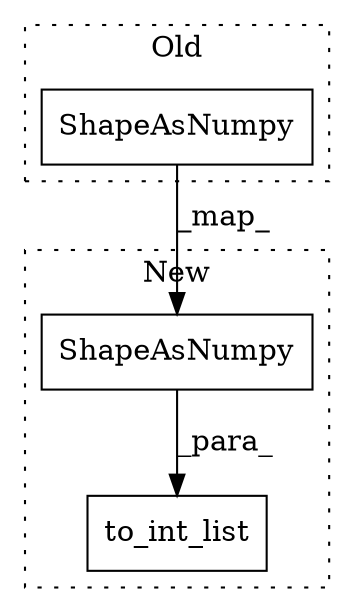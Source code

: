 digraph G {
subgraph cluster0 {
1 [label="ShapeAsNumpy" a="32" s="70432" l="14" shape="box"];
label = "Old";
style="dotted";
}
subgraph cluster1 {
2 [label="ShapeAsNumpy" a="32" s="70455" l="14" shape="box"];
3 [label="to_int_list" a="32" s="70422,70469" l="12,1" shape="box"];
label = "New";
style="dotted";
}
1 -> 2 [label="_map_"];
2 -> 3 [label="_para_"];
}